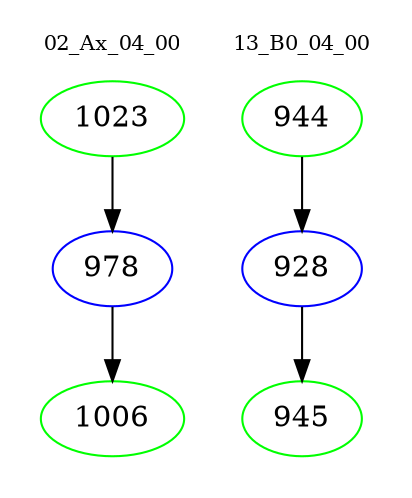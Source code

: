 digraph{
subgraph cluster_0 {
color = white
label = "02_Ax_04_00";
fontsize=10;
T0_1023 [label="1023", color="green"]
T0_1023 -> T0_978 [color="black"]
T0_978 [label="978", color="blue"]
T0_978 -> T0_1006 [color="black"]
T0_1006 [label="1006", color="green"]
}
subgraph cluster_1 {
color = white
label = "13_B0_04_00";
fontsize=10;
T1_944 [label="944", color="green"]
T1_944 -> T1_928 [color="black"]
T1_928 [label="928", color="blue"]
T1_928 -> T1_945 [color="black"]
T1_945 [label="945", color="green"]
}
}
